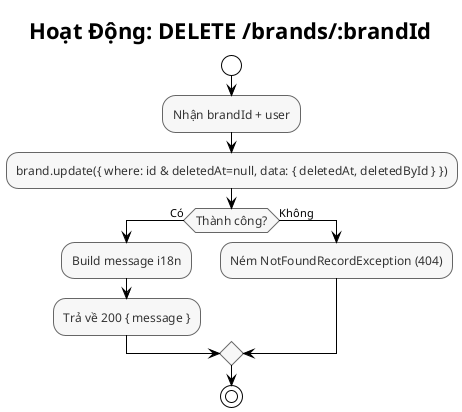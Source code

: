 @startuml Brand - Delete Activity
!theme plain
skinparam backgroundColor #FFFFFF
skinparam activityFontSize 12
skinparam activityFontColor #333333
skinparam activityBorderColor #666666
skinparam activityBackgroundColor #F7F7F7

title Hoạt Động: DELETE /brands/:brandId

start
:Nhận brandId + user;
:brand.update({ where: id & deletedAt=null, data: { deletedAt, deletedById } });
if (Thành công?) then (Có)
  :Build message i18n;
  :Trả về 200 { message };
else (Không)
  :Ném NotFoundRecordException (404);
endif
stop

@enduml



